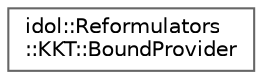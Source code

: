 digraph "Graphical Class Hierarchy"
{
 // LATEX_PDF_SIZE
  bgcolor="transparent";
  edge [fontname=Helvetica,fontsize=10,labelfontname=Helvetica,labelfontsize=10];
  node [fontname=Helvetica,fontsize=10,shape=box,height=0.2,width=0.4];
  rankdir="LR";
  Node0 [id="Node000000",label="idol::Reformulators\l::KKT::BoundProvider",height=0.2,width=0.4,color="grey40", fillcolor="white", style="filled",URL="$classidol_1_1Reformulators_1_1KKT_1_1BoundProvider.html",tooltip=" "];
}
